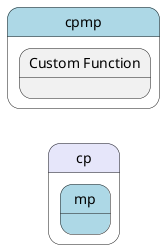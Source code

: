 @startuml
left to right direction


state "cp" as cp #lavender {
state "mp" as cpmp #lightblue {
}
}


state "cpmp" as pstatename #lightblue {
    state "Custom Function" as mpfunction {
    }
}





@enduml
